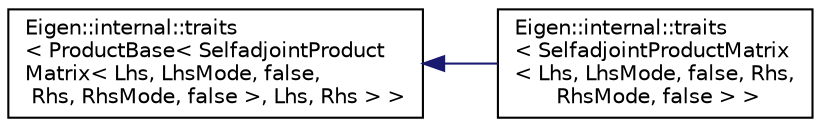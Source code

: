 digraph "Graphical Class Hierarchy"
{
  edge [fontname="Helvetica",fontsize="10",labelfontname="Helvetica",labelfontsize="10"];
  node [fontname="Helvetica",fontsize="10",shape=record];
  rankdir="LR";
  Node1 [label="Eigen::internal::traits\l\< ProductBase\< SelfadjointProduct\lMatrix\< Lhs, LhsMode, false,\l Rhs, RhsMode, false \>, Lhs, Rhs \> \>",height=0.2,width=0.4,color="black", fillcolor="white", style="filled",URL="$struct_eigen_1_1internal_1_1traits.html"];
  Node1 -> Node2 [dir="back",color="midnightblue",fontsize="10",style="solid",fontname="Helvetica"];
  Node2 [label="Eigen::internal::traits\l\< SelfadjointProductMatrix\l\< Lhs, LhsMode, false, Rhs,\l RhsMode, false \> \>",height=0.2,width=0.4,color="black", fillcolor="white", style="filled",URL="$struct_eigen_1_1internal_1_1traits_3_01_selfadjoint_product_matrix_3_01_lhs_00_01_lhs_mode_00_0109f98c651cab472bbf42ccc7675fb775.html"];
}

